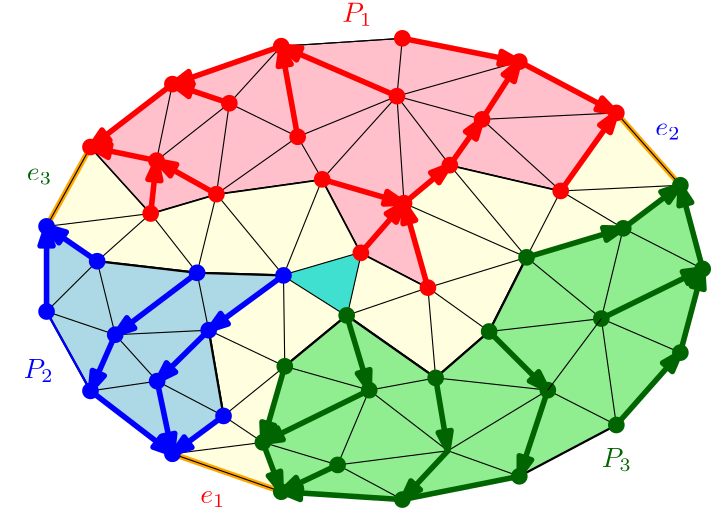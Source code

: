 <?xml version="1.0"?>
<!DOCTYPE ipe SYSTEM "ipe.dtd">
<ipe version="70212" creator="Ipe 7.2.13">
<info created="D:20200402142341" modified="D:20200404104718"/>
<ipestyle name="basic">
<symbol name="arrow/arc(spx)">
<path stroke="sym-stroke" fill="sym-stroke" pen="sym-pen">
0 0 m
-1 0.333 l
-1 -0.333 l
h
</path>
</symbol>
<symbol name="arrow/farc(spx)">
<path stroke="sym-stroke" fill="white" pen="sym-pen">
0 0 m
-1 0.333 l
-1 -0.333 l
h
</path>
</symbol>
<symbol name="arrow/ptarc(spx)">
<path stroke="sym-stroke" fill="sym-stroke" pen="sym-pen">
0 0 m
-1 0.333 l
-0.8 0 l
-1 -0.333 l
h
</path>
</symbol>
<symbol name="arrow/fptarc(spx)">
<path stroke="sym-stroke" fill="white" pen="sym-pen">
0 0 m
-1 0.333 l
-0.8 0 l
-1 -0.333 l
h
</path>
</symbol>
<symbol name="mark/circle(sx)" transformations="translations">
<path fill="sym-stroke">
0.6 0 0 0.6 0 0 e
0.4 0 0 0.4 0 0 e
</path>
</symbol>
<symbol name="mark/disk(sx)" transformations="translations">
<path fill="sym-stroke">
0.6 0 0 0.6 0 0 e
</path>
</symbol>
<symbol name="mark/fdisk(sfx)" transformations="translations">
<group>
<path fill="sym-fill">
0.5 0 0 0.5 0 0 e
</path>
<path fill="sym-stroke" fillrule="eofill">
0.6 0 0 0.6 0 0 e
0.4 0 0 0.4 0 0 e
</path>
</group>
</symbol>
<symbol name="mark/box(sx)" transformations="translations">
<path fill="sym-stroke" fillrule="eofill">
-0.6 -0.6 m
0.6 -0.6 l
0.6 0.6 l
-0.6 0.6 l
h
-0.4 -0.4 m
0.4 -0.4 l
0.4 0.4 l
-0.4 0.4 l
h
</path>
</symbol>
<symbol name="mark/square(sx)" transformations="translations">
<path fill="sym-stroke">
-0.6 -0.6 m
0.6 -0.6 l
0.6 0.6 l
-0.6 0.6 l
h
</path>
</symbol>
<symbol name="mark/fsquare(sfx)" transformations="translations">
<group>
<path fill="sym-fill">
-0.5 -0.5 m
0.5 -0.5 l
0.5 0.5 l
-0.5 0.5 l
h
</path>
<path fill="sym-stroke" fillrule="eofill">
-0.6 -0.6 m
0.6 -0.6 l
0.6 0.6 l
-0.6 0.6 l
h
-0.4 -0.4 m
0.4 -0.4 l
0.4 0.4 l
-0.4 0.4 l
h
</path>
</group>
</symbol>
<symbol name="mark/cross(sx)" transformations="translations">
<group>
<path fill="sym-stroke">
-0.43 -0.57 m
0.57 0.43 l
0.43 0.57 l
-0.57 -0.43 l
h
</path>
<path fill="sym-stroke">
-0.43 0.57 m
0.57 -0.43 l
0.43 -0.57 l
-0.57 0.43 l
h
</path>
</group>
</symbol>
<symbol name="arrow/fnormal(spx)">
<path stroke="sym-stroke" fill="white" pen="sym-pen">
0 0 m
-1 0.333 l
-1 -0.333 l
h
</path>
</symbol>
<symbol name="arrow/pointed(spx)">
<path stroke="sym-stroke" fill="sym-stroke" pen="sym-pen">
0 0 m
-1 0.333 l
-0.8 0 l
-1 -0.333 l
h
</path>
</symbol>
<symbol name="arrow/fpointed(spx)">
<path stroke="sym-stroke" fill="white" pen="sym-pen">
0 0 m
-1 0.333 l
-0.8 0 l
-1 -0.333 l
h
</path>
</symbol>
<symbol name="arrow/linear(spx)">
<path stroke="sym-stroke" pen="sym-pen">
-1 0.333 m
0 0 l
-1 -0.333 l
</path>
</symbol>
<symbol name="arrow/fdouble(spx)">
<path stroke="sym-stroke" fill="white" pen="sym-pen">
0 0 m
-1 0.333 l
-1 -0.333 l
h
-1 0 m
-2 0.333 l
-2 -0.333 l
h
</path>
</symbol>
<symbol name="arrow/double(spx)">
<path stroke="sym-stroke" fill="sym-stroke" pen="sym-pen">
0 0 m
-1 0.333 l
-1 -0.333 l
h
-1 0 m
-2 0.333 l
-2 -0.333 l
h
</path>
</symbol>
<pen name="heavier" value="0.8"/>
<pen name="fat" value="1.2"/>
<pen name="ultrafat" value="2"/>
<symbolsize name="large" value="5"/>
<symbolsize name="small" value="2"/>
<symbolsize name="tiny" value="1.1"/>
<arrowsize name="large" value="10"/>
<arrowsize name="small" value="5"/>
<arrowsize name="tiny" value="3"/>
<color name="red" value="1 0 0"/>
<color name="green" value="0 1 0"/>
<color name="blue" value="0 0 1"/>
<color name="yellow" value="1 1 0"/>
<color name="orange" value="1 0.647 0"/>
<color name="gold" value="1 0.843 0"/>
<color name="purple" value="0.627 0.125 0.941"/>
<color name="gray" value="0.745"/>
<color name="brown" value="0.647 0.165 0.165"/>
<color name="navy" value="0 0 0.502"/>
<color name="pink" value="1 0.753 0.796"/>
<color name="seagreen" value="0.18 0.545 0.341"/>
<color name="turquoise" value="0.251 0.878 0.816"/>
<color name="violet" value="0.933 0.51 0.933"/>
<color name="darkblue" value="0 0 0.545"/>
<color name="darkcyan" value="0 0.545 0.545"/>
<color name="darkgray" value="0.663"/>
<color name="darkgreen" value="0 0.392 0"/>
<color name="darkmagenta" value="0.545 0 0.545"/>
<color name="darkorange" value="1 0.549 0"/>
<color name="darkred" value="0.545 0 0"/>
<color name="lightblue" value="0.678 0.847 0.902"/>
<color name="lightcyan" value="0.878 1 1"/>
<color name="lightgray" value="0.827"/>
<color name="lightgreen" value="0.565 0.933 0.565"/>
<color name="lightyellow" value="1 1 0.878"/>
<dashstyle name="dashed" value="[4] 0"/>
<dashstyle name="dotted" value="[1 3] 0"/>
<dashstyle name="dash dotted" value="[4 2 1 2] 0"/>
<dashstyle name="dash dot dotted" value="[4 2 1 2 1 2] 0"/>
<textsize name="large" value="\large"/>
<textsize name="small" value="\small"/>
<textsize name="tiny" value="\tiny"/>
<textsize name="Large" value="\Large"/>
<textsize name="LARGE" value="\LARGE"/>
<textsize name="huge" value="\huge"/>
<textsize name="Huge" value="\Huge"/>
<textsize name="footnote" value="\footnotesize"/>
<textstyle name="center" begin="\begin{center}" end="\end{center}"/>
<textstyle name="itemize" begin="\begin{itemize}" end="\end{itemize}"/>
<textstyle name="item" begin="\begin{itemize}\item{}" end="\end{itemize}"/>
<gridsize name="4 pts" value="4"/>
<gridsize name="8 pts (~3 mm)" value="8"/>
<gridsize name="16 pts (~6 mm)" value="16"/>
<gridsize name="32 pts (~12 mm)" value="32"/>
<gridsize name="10 pts (~3.5 mm)" value="10"/>
<gridsize name="20 pts (~7 mm)" value="20"/>
<gridsize name="14 pts (~5 mm)" value="14"/>
<gridsize name="28 pts (~10 mm)" value="28"/>
<gridsize name="56 pts (~20 mm)" value="56"/>
<anglesize name="90 deg" value="90"/>
<anglesize name="60 deg" value="60"/>
<anglesize name="45 deg" value="45"/>
<anglesize name="30 deg" value="30"/>
<anglesize name="22.5 deg" value="22.5"/>
<opacity name="10%" value="0.1"/>
<opacity name="30%" value="0.3"/>
<opacity name="50%" value="0.5"/>
<opacity name="75%" value="0.75"/>
<tiling name="falling" angle="-60" step="4" width="1"/>
<tiling name="rising" angle="30" step="4" width="1"/>
</ipestyle>
<page>
<layer name="vertices"/>
<layer name="edges"/>
<layer name="outer-cycle"/>
<layer name="trees"/>
<layer name="monochrome"/>
<layer name="bichrome"/>
<layer name="portals"/>
<layer name="sperner"/>
<layer name="dual-paths"/>
<layer name="mercedes"/>
<layer name="mercedes-monochrome"/>
<layer name="mercedes-dead"/>
<layer name="mercedes-sperners"/>
<layer name="mercedes-bichrome"/>
<layer name="mercedes-portals"/>
<layer name="mercedes-skeleton"/>
<layer name="p-labels"/>
<layer name="dual-paths-faces"/>
<layer name="mercedes-skeleton-labels"/>
<view layers="edges outer-cycle trees monochrome bichrome portals sperner p-labels" active="portals"/>
<view layers="mercedes-skeleton p-labels mercedes-skeleton-labels" active="mercedes-skeleton"/>
<view layers="edges sperner mercedes mercedes-monochrome mercedes-dead mercedes-sperners mercedes-bichrome mercedes-portals" active="mercedes-bichrome"/>
<view layers="edges trees monochrome bichrome portals sperner dual-paths" active="dual-paths"/>
<view layers="portals dual-paths mercedes-skeleton dual-paths-faces" active="dual-paths-faces"/>
<path layer="dual-paths-faces" stroke="black" fill="gray">
164.655 524.92 m
203.842 511.261 l
197.218 529.03 l
205.109 556.417 l
227.39 574.752 l
204.645 589.142 l
177.722 569.414 l
183.06 538.546 l
h
</path>
<path stroke="black" fill="gray">
324.472 647.639 m
304.444 619.546 l
264.524 628.829 l
248.046 615.136 l
256.633 584.732 l
292.143 595.64 l
326.957 606.084 l
347.518 621.585 l
h
</path>
<path stroke="black" fill="gray">
135.163 635.359 m
119.349 606.785 l
137.57 594.248 l
173.545 590.07 l
204.645 589.142 l
218.57 623.723 l
180.507 618.385 l
156.834 611.423 l
h
</path>
<path layer="mercedes-bichrome" fill="lightyellow">
197.218 529.03 m
203.842 511.261 l
224.14 520.907 l
263.828 526.013 l
259.418 552.239 l
278.682 568.95 l
292.143 595.64 l
264.524 628.829 l
248.046 615.136 l
256.633 584.732 l
227.39 574.752 l
235.513 547.83 l
h
</path>
<path fill="lightyellow">
159.155 551.079 m
164.655 524.92 l
183.06 538.546 l
164.655 524.92 l
197.218 529.03 l
205.109 556.417 l
177.722 569.414 l
h
</path>
<path layer="mercedes-portals" stroke="orange" pen="ultrafat">
197.218 529.03 m
203.842 511.261 l
</path>
<path stroke="orange" pen="ultrafat">
164.655 524.921 m
197.218 529.03 l
</path>
<path layer="mercedes-bichrome" fill="lightyellow">
324.472 647.638 m
304.444 619.546 l
292.143 595.64 l
326.957 606.084 l
347.518 621.585 l
h
</path>
<path fill="lightyellow">
289.538 666.105 m
276.129 645.308 l
264.524 628.829 l
304.444 619.546 l
324.472 647.639 l
h
</path>
<path fill="lightyellow">
204.645 589.142 m
173.545 590.07 l
144.069 567.789 l
135.163 547.567 l
164.655 524.92 l
159.155 551.079 l
177.722 569.414 l
204.645 589.142 l
h
</path>
<path fill="lightyellow">
135.163 635.359 m
119.349 606.785 l
137.57 594.248 l
173.545 590.07 l
180.507 618.385 l
156.834 611.423 l
h
</path>
<path fill="lightyellow">
289.538 666.105 m
276.129 645.308 l
264.524 628.829 l
248.046 615.136 l
218.57 623.723 l
204.645 589.142 l
180.507 618.385 l
209.751 639.041 l
245.493 653.663 l
h
</path>
<path layer="mercedes-monochrome" fill="lightgray">
205.109 556.417 m
197.218 529.03 l
235.513 547.83 l
227.39 574.752 l
256.633 584.732 l
248.046 615.136 l
218.57 623.723 l
204.645 589.142 l
177.722 569.414 l
h
</path>
<path fill="lightgreen">
203.842 511.262 m
247.432 508.434 l
289.538 516.82 l
324.472 535.287 l
347.518 561.341 l
355.562 591.463 l
347.518 621.585 l
326.957 606.084 l
292.143 595.64 l
278.682 568.95 l
259.418 552.239 l
263.828 526.013 l
224.14 520.907 l
h
</path>
<path fill="lightblue">
119.349 606.785 m
119.349 576.141 l
135.163 547.567 l
144.069 567.789 l
173.545 590.07 l
137.57 594.248 l
h
</path>
<path fill="pink">
135.163 635.359 m
156.834 611.423 l
180.507 618.385 l
209.751 639.041 l
245.493 653.663 l
289.538 666.105 l
247.432 674.491 l
203.842 671.664 l
164.655 658.005 l
h
</path>
<path layer="mercedes-portals" stroke="orange" pen="ultrafat">
119.349 606.785 m
135.163 635.359 l
</path>
<path stroke="orange" pen="ultrafat">
324.472 647.638 m
347.518 621.585 l
</path>
<path stroke="orange" pen="ultrafat">
159.155 551.079 m
164.655 524.92 l
</path>
<path stroke="orange" pen="ultrafat">
276.129 645.308 m
289.538 666.105 l
</path>
<path layer="bichrome" stroke="black" fill="lightyellow" pen="heavier">
164.655 524.921 m
203.842 511.261 l
197.218 529.03 l
205.109 556.417 l
227.39 574.752 l
204.645 589.142 l
177.722 569.414 l
183.06 538.546 l
h
</path>
<path stroke="black" fill="lightyellow" pen="heavier">
232.496 597.265 m
227.39 574.752 l
259.418 552.239 l
278.682 568.95 l
292.143 595.64 l
326.957 606.084 l
347.518 621.585 l
324.472 647.638 l
304.444 619.546 l
264.524 628.829 l
248.046 615.136 l
256.633 584.732 l
232.496 597.265 l
h
</path>
<path stroke="black" fill="lightyellow" pen="heavier">
135.163 635.359 m
156.834 611.423 l
180.507 618.385 l
218.57 623.723 l
232.496 597.265 l
204.645 589.142 l
173.545 590.07 l
137.57 594.248 l
119.349 606.785 l
h
</path>
<path layer="portals" stroke="orange" pen="ultrafat">
324.472 647.638 m
347.518 621.585 l
</path>
<path stroke="orange" pen="ultrafat">
164.655 524.921 m
203.842 511.261 l
</path>
<path layer="edges" stroke="black">
156.834 611.423 m
135.163 635.359 l
</path>
<path layer="portals" stroke="orange" pen="ultrafat">
119.349 606.785 m
135.163 635.359 l
</path>
<path layer="mercedes-sperners" fill="turquoise">
164.655 524.92 m
197.218 529.03 l
203.842 511.261 l
</path>
<path fill="turquoise">
264.524 628.829 m
292.143 595.64 l
304.444 619.546 l
</path>
<path fill="turquoise">
180.507 618.385 m
173.545 590.07 l
204.645 589.142 l
</path>
<path layer="edges" stroke="black">
203.842 511.261 m
164.655 524.921 l
</path>
<path layer="monochrome" stroke="black" fill="lightgreen" pen="heavier">
203.842 511.261 m
197.218 529.03 l
205.109 556.417 l
227.39 574.752 l
259.418 552.239 l
278.682 568.95 l
292.143 595.64 l
326.957 606.084 l
347.518 621.585 l
355.562 591.463 l
347.518 561.341 l
324.472 535.287 l
289.538 516.82 l
247.432 508.434 l
h
</path>
<path stroke="black" fill="pink">
135.163 635.359 m
156.834 611.423 l
180.507 618.385 l
218.57 623.723 l
232.496 597.265 l
256.633 584.732 l
248.046 615.136 l
264.524 628.829 l
304.444 619.546 l
324.472 647.638 l
289.538 666.105 l
247.432 674.491 l
203.842 671.664 l
164.655 658.005 l
h
</path>
<path stroke="black" fill="lightblue" pen="heavier">
119.349 606.785 m
137.57 594.248 l
173.545 590.07 l
204.645 589.142 l
177.722 569.414 l
183.06 538.546 l
164.655 524.921 l
135.163 547.567 l
119.349 576.141 l
h
</path>
<path layer="edges" stroke="black">
135.163 635.359 m
158.923 630.454 l
</path>
<path stroke="black">
158.923 630.454 m
164.655 658.005 l
</path>
<path stroke="black">
164.655 658.005 m
185.149 651.11 l
</path>
<path stroke="black">
185.149 651.11 m
203.842 671.664 l
</path>
<path stroke="black">
119.349 606.785 m
137.57 594.248 l
</path>
<path stroke="black">
137.57 594.248 m
156.834 611.423 l
</path>
<path stroke="black">
156.834 611.423 m
158.923 630.454 l
</path>
<path stroke="black">
119.349 606.785 m
156.834 611.423 l
</path>
<path stroke="black">
137.57 594.248 m
119.349 576.141 l
</path>
<path stroke="black">
119.349 576.141 m
144.069 567.789 l
</path>
<path stroke="black">
144.069 567.789 m
135.163 547.567 l
</path>
<path stroke="black">
144.069 567.789 m
137.57 594.248 l
</path>
<path stroke="black">
137.57 594.248 m
173.545 590.07 l
</path>
<path stroke="black">
173.545 590.07 m
156.834 611.423 l
</path>
<path stroke="black">
173.545 590.07 m
144.069 567.789 l
</path>
<path stroke="black">
144.069 567.789 m
159.155 551.079 l
</path>
<path stroke="black">
159.155 551.079 m
177.722 569.414 l
</path>
<path stroke="black">
177.722 569.414 m
173.545 590.07 l
</path>
<path stroke="black">
144.069 567.789 m
177.722 569.414 l
</path>
<path stroke="black">
159.155 551.079 m
135.163 547.567 l
</path>
<path stroke="black">
159.155 551.079 m
164.655 524.921 l
</path>
<path stroke="black">
164.655 524.921 m
183.06 538.546 l
</path>
<path stroke="black">
183.06 538.546 m
159.155 551.079 l
</path>
<path stroke="black">
183.06 538.546 m
205.109 556.417 l
</path>
<path stroke="black">
205.109 556.417 m
177.722 569.414 l
177.722 569.414 l
</path>
<path stroke="black">
177.722 569.414 m
183.06 538.546 l
</path>
<path stroke="black">
183.06 538.546 m
197.218 529.03 l
</path>
<path stroke="black">
197.218 529.03 m
164.655 524.921 l
</path>
<path stroke="black">
197.218 529.03 m
203.842 511.261 l
</path>
<path stroke="black">
197.218 529.03 m
224.14 520.907 l
</path>
<path stroke="black">
224.14 520.907 m
235.513 547.83 l
</path>
<path stroke="black">
235.513 547.83 m
205.109 556.417 l
</path>
<path stroke="black">
205.109 556.417 m
197.218 529.03 l
</path>
<path stroke="black">
197.218 529.03 m
235.513 547.83 l
</path>
<path stroke="black">
224.14 520.907 m
203.842 511.261 l
</path>
<path stroke="black">
224.14 520.907 m
247.432 508.434 l
</path>
<path stroke="black">
235.513 547.83 m
259.418 552.239 l
</path>
<path stroke="black">
259.418 552.239 m
263.828 526.013 l
</path>
<path stroke="black">
263.828 526.013 m
247.432 508.434 l
</path>
<path stroke="black">
235.513 547.83 m
263.828 526.013 l
</path>
<path stroke="black">
263.828 526.013 m
224.14 520.907 l
</path>
<path stroke="black">
158.923 630.454 m
180.507 618.385 l
</path>
<path stroke="black">
180.507 618.385 m
185.149 651.11 l
</path>
<path stroke="black">
185.149 651.11 m
158.923 630.454 l
</path>
<path stroke="black">
156.834 611.423 m
180.507 618.385 l
</path>
<path stroke="black">
180.507 618.385 m
173.545 590.07 l
</path>
<path stroke="black">
180.507 618.385 m
218.57 623.723 l
</path>
<path stroke="black">
218.57 623.723 m
209.751 639.041 l
</path>
<path stroke="black">
209.751 639.041 m
180.507 618.385 l
</path>
<path stroke="black">
185.149 651.11 m
209.751 639.041 l
</path>
<path stroke="black">
209.751 639.041 m
203.842 671.664 l
</path>
<path stroke="black">
209.751 639.041 m
245.493 653.663 l
</path>
<path stroke="black">
245.493 653.663 m
247.432 674.491 l
</path>
<path stroke="black">
245.493 653.663 m
203.842 671.664 l
</path>
<path stroke="black">
218.57 623.723 m
204.645 589.142 l
</path>
<path stroke="black">
204.645 589.142 m
173.545 590.07 l
</path>
<path stroke="black">
180.507 618.385 m
204.645 589.142 l
</path>
<path stroke="black">
204.645 589.142 m
177.722 569.414 l
</path>
<path stroke="black">
204.645 589.142 m
205.109 556.417 l
</path>
<path stroke="black">
204.645 589.142 m
227.39 574.752 l
</path>
<path stroke="black">
227.39 574.752 m
205.109 556.417 l
</path>
<path stroke="black">
227.39 574.752 m
235.513 547.83 l
</path>
<path stroke="black">
227.39 574.752 m
232.496 597.265 l
</path>
<path stroke="black">
204.645 589.142 m
232.496 597.265 l
</path>
<path stroke="black">
218.57 623.723 m
232.496 597.265 l
</path>
<path stroke="black">
232.496 597.265 m
248.046 615.136 l
</path>
<path stroke="black">
248.046 615.136 m
218.57 623.723 l
</path>
<path stroke="black">
218.57 623.723 m
245.493 653.663 l
</path>
<path stroke="black">
245.493 653.663 m
248.046 615.136 l
</path>
<path stroke="black">
245.493 653.663 m
276.129 645.308 l
</path>
<path stroke="black">
245.493 653.663 m
264.524 628.829 l
</path>
<path stroke="black">
264.524 628.829 m
248.046 615.136 l
</path>
<path stroke="black">
264.524 628.829 m
276.129 645.308 l
</path>
<path stroke="black">
245.493 653.663 m
289.538 666.105 l
</path>
<path stroke="black">
289.538 666.105 m
276.129 645.308 l
</path>
<path stroke="black">
276.129 645.308 m
324.472 647.638 l
</path>
<path stroke="black">
324.472 647.638 m
304.444 619.546 l
</path>
<path stroke="black">
304.444 619.546 m
276.129 645.308 l
</path>
<path stroke="black">
264.524 628.829 m
292.143 595.64 l
</path>
<path stroke="black">
292.143 595.64 m
304.444 619.546 l
</path>
<path stroke="black">
304.444 619.546 m
264.524 628.829 l
</path>
<path stroke="black">
248.046 615.136 m
256.633 584.732 l
</path>
<path stroke="black">
256.633 584.732 m
232.496 597.265 l
</path>
<path stroke="black">
227.39 574.752 m
256.633 584.732 l
</path>
<path stroke="black">
256.633 584.732 m
259.418 552.239 l
</path>
<path stroke="black">
259.418 552.239 m
227.39 574.752 l
</path>
<path stroke="black">
256.633 584.732 m
292.143 595.64 l
</path>
<path stroke="black">
248.046 615.136 m
292.143 595.64 l
</path>
<path stroke="black">
292.143 595.64 m
326.957 606.084 l
</path>
<path stroke="black">
326.957 606.084 m
304.444 619.546 l
</path>
<path stroke="black">
304.444 619.546 m
347.518 621.585 l
</path>
<path stroke="black">
347.518 621.585 m
326.957 606.084 l
</path>
<path stroke="black">
326.957 606.084 m
319.066 573.592 l
</path>
<path stroke="black">
319.066 573.592 m
355.562 591.463 l
</path>
<path stroke="black">
355.562 591.463 m
326.957 606.084 l
</path>
<path stroke="black">
319.066 573.592 m
347.518 561.341 l
</path>
<path stroke="black">
319.066 573.592 m
324.472 535.287 l
</path>
<path stroke="black">
324.472 535.287 m
299.802 547.83 l
</path>
<path stroke="black">
299.802 547.83 m
278.682 568.95 l
</path>
<path stroke="black">
278.682 568.95 m
319.066 573.592 l
</path>
<path stroke="black">
319.066 573.592 m
292.143 595.64 l
</path>
<path stroke="black">
292.143 595.64 m
278.682 568.95 l
</path>
<path stroke="black">
278.682 568.95 m
256.633 584.732 l
</path>
<path stroke="black">
278.682 568.95 m
259.418 552.239 l
</path>
<path stroke="black">
259.418 552.239 m
299.802 547.83 l
</path>
<path stroke="black">
299.802 547.83 m
263.828 526.013 l
</path>
<path stroke="black">
289.538 516.82 m
263.828 526.013 l
</path>
<path stroke="black">
299.802 547.83 m
289.538 516.82 l
</path>
<path stroke="black">
119.349 606.785 m
135.163 635.359 l
</path>
<path stroke="black">
203.842 671.664 m
247.432 674.491 l
</path>
<path stroke="black">
324.472 647.639 m
347.518 621.585 l
</path>
<path stroke="black">
324.472 535.287 m
289.538 516.82 l
</path>
<path stroke="black">
135.163 547.567 m
119.349 576.141 l
</path>
<path stroke="black">
119.349 576.141 m
119.349 606.785 l
</path>
<path stroke="black">
135.163 635.359 m
164.655 658.005 l
</path>
<path stroke="black">
164.655 658.005 m
203.842 671.664 l
</path>
<path stroke="black">
247.432 674.491 m
289.538 666.105 l
</path>
<path stroke="black">
289.538 666.105 m
324.472 647.639 l
</path>
<path stroke="black">
347.518 621.585 m
355.562 591.463 l
</path>
<path stroke="black">
347.518 561.341 m
355.562 591.463 l
</path>
<path stroke="black">
324.472 535.287 m
347.518 561.341 l
</path>
<path stroke="black">
247.432 508.434 m
289.538 516.82 l
</path>
<path stroke="black">
203.842 511.261 m
247.432 508.434 l
</path>
<path stroke="black">
164.655 524.92 m
135.163 547.567 l
</path>
<path layer="sperner" fill="turquoise">
204.645 589.142 m
232.496 597.265 l
227.39 574.752 l
h
</path>
<use layer="vertices" name="mark/disk(sx)" pos="119.349 576.141" size="normal" stroke="black"/>
<use name="mark/disk(sx)" pos="119.349 606.785" size="normal" stroke="black"/>
<use name="mark/disk(sx)" pos="135.163 635.359" size="normal" stroke="black"/>
<use name="mark/disk(sx)" pos="164.655 658.005" size="normal" stroke="black"/>
<use name="mark/disk(sx)" pos="203.842 671.664" size="normal" stroke="black"/>
<use name="mark/disk(sx)" pos="247.432 674.491" size="normal" stroke="black"/>
<use name="mark/disk(sx)" pos="289.538 666.105" size="normal" stroke="black"/>
<use name="mark/disk(sx)" pos="324.472 647.638" size="normal" stroke="black"/>
<use name="mark/disk(sx)" pos="347.518 621.585" size="normal" stroke="black"/>
<use name="mark/disk(sx)" pos="355.562 591.463" size="normal" stroke="black"/>
<use name="mark/disk(sx)" pos="347.518 561.341" size="normal" stroke="black"/>
<use name="mark/disk(sx)" pos="324.472 535.287" size="normal" stroke="black"/>
<use name="mark/disk(sx)" pos="289.538 516.82" size="normal" stroke="black"/>
<use name="mark/disk(sx)" pos="247.432 508.434" size="normal" stroke="black"/>
<use name="mark/disk(sx)" pos="203.842 511.261" size="normal" stroke="black"/>
<use name="mark/disk(sx)" pos="164.655 524.921" size="normal" stroke="black"/>
<use name="mark/disk(sx)" pos="135.163 547.567" size="normal" stroke="black"/>
<use name="mark/disk(sx)" pos="180.507 618.385" size="normal" stroke="black"/>
<use name="mark/disk(sx)" pos="209.751 639.041" size="normal" stroke="black"/>
<use name="mark/disk(sx)" pos="218.57 623.723" size="normal" stroke="black"/>
<use name="mark/disk(sx)" pos="204.645 589.142" size="normal" stroke="black"/>
<use name="mark/disk(sx)" pos="137.57 594.248" size="normal" stroke="black"/>
<use name="mark/disk(sx)" pos="158.923 630.454" size="normal" stroke="black"/>
<use name="mark/disk(sx)" pos="245.493 653.663" size="normal" stroke="black"/>
<use name="mark/disk(sx)" pos="276.129 645.308" size="normal" stroke="black"/>
<use name="mark/disk(sx)" pos="264.524 628.829" size="normal" stroke="black"/>
<use name="mark/disk(sx)" pos="292.143 595.64" size="normal" stroke="black"/>
<use name="mark/disk(sx)" pos="304.444 619.546" size="normal" stroke="black"/>
<use name="mark/disk(sx)" pos="326.957 606.084" size="normal" stroke="black"/>
<use name="mark/disk(sx)" pos="319.066 573.592" size="normal" stroke="black"/>
<use name="mark/disk(sx)" pos="299.802 547.83" size="normal" stroke="black"/>
<use name="mark/disk(sx)" pos="278.682 568.95" size="normal" stroke="black"/>
<use name="mark/disk(sx)" pos="256.633 584.732" size="normal" stroke="black"/>
<use name="mark/disk(sx)" pos="248.046 615.136" size="normal" stroke="black"/>
<use name="mark/disk(sx)" pos="232.496 597.265" size="normal" stroke="black"/>
<use name="mark/disk(sx)" pos="235.513 547.83" size="normal" stroke="black"/>
<use name="mark/disk(sx)" pos="259.418 552.239" size="normal" stroke="black"/>
<use name="mark/disk(sx)" pos="263.828 526.013" size="normal" stroke="black"/>
<use name="mark/disk(sx)" pos="224.14 520.907" size="normal" stroke="black"/>
<use name="mark/disk(sx)" pos="205.109 556.417" size="normal" stroke="black"/>
<use name="mark/disk(sx)" pos="227.39 574.752" size="normal" stroke="black"/>
<use name="mark/disk(sx)" pos="177.722 569.414" size="normal" stroke="black"/>
<use name="mark/disk(sx)" pos="183.06 538.546" size="normal" stroke="black"/>
<use name="mark/disk(sx)" pos="197.218 529.03" size="normal" stroke="black"/>
<use name="mark/disk(sx)" pos="159.155 551.079" size="normal" stroke="black"/>
<use name="mark/disk(sx)" pos="144.069 567.789" size="normal" stroke="black"/>
<use name="mark/disk(sx)" pos="173.545 590.07" size="normal" stroke="black"/>
<use name="mark/disk(sx)" pos="156.834 611.423" size="normal" stroke="black"/>
<use name="mark/disk(sx)" pos="185.149 651.11" size="normal" stroke="black"/>
<use layer="trees" name="mark/disk(sx)" pos="135.163 635.359" size="large" stroke="red"/>
<use name="mark/disk(sx)" pos="164.655 658.005" size="large" stroke="red"/>
<use name="mark/disk(sx)" pos="203.842 671.664" size="large" stroke="red"/>
<use name="mark/disk(sx)" pos="247.432 674.491" size="large" stroke="red"/>
<use name="mark/disk(sx)" pos="289.538 666.105" size="large" stroke="red"/>
<use name="mark/disk(sx)" pos="324.472 647.638" size="large" stroke="red"/>
<use name="mark/disk(sx)" pos="347.518 621.585" size="large" stroke="darkgreen"/>
<use name="mark/disk(sx)" pos="355.562 591.463" size="large" stroke="darkgreen"/>
<use name="mark/disk(sx)" pos="347.518 561.341" size="large" stroke="darkgreen"/>
<use name="mark/disk(sx)" pos="324.472 535.287" size="large" stroke="darkgreen"/>
<use name="mark/disk(sx)" pos="289.538 516.82" size="large" stroke="darkgreen"/>
<use name="mark/disk(sx)" pos="247.432 508.434" size="large" stroke="darkgreen"/>
<use name="mark/disk(sx)" pos="203.842 511.261" size="large" stroke="darkgreen"/>
<use name="mark/disk(sx)" pos="164.655 524.921" size="large" stroke="blue"/>
<use name="mark/disk(sx)" pos="135.163 547.567" size="large" stroke="blue"/>
<use name="mark/disk(sx)" pos="119.349 576.141" size="large" stroke="blue"/>
<use name="mark/disk(sx)" pos="119.349 606.785" size="large" stroke="blue"/>
<path stroke="darkgreen" pen="ultrafat" rarrow="normal/normal">
203.842 511.261 m
197.218 529.03 l
</path>
<path stroke="darkgreen" pen="ultrafat" rarrow="normal/normal">
197.218 529.03 m
205.109 556.417 l
</path>
<path stroke="darkgreen" pen="ultrafat" arrow="normal/normal">
224.14 520.907 m
203.842 511.261 l
</path>
<path stroke="darkgreen" pen="ultrafat" arrow="normal/normal">
235.513 547.83 m
197.218 529.03 l
</path>
<path stroke="darkgreen" pen="ultrafat" arrow="normal/normal">
263.828 526.013 m
247.432 508.434 l
</path>
<path stroke="darkgreen" pen="ultrafat" arrow="normal/normal">
259.418 552.239 m
263.828 526.013 l
</path>
<path stroke="darkgreen" pen="ultrafat" arrow="normal/normal">
319.066 573.592 m
355.562 591.463 l
</path>
<path stroke="darkgreen" pen="ultrafat" arrow="normal/normal">
326.957 606.084 m
347.518 621.585 l
</path>
<path stroke="darkgreen" pen="ultrafat" rarrow="normal/normal">
326.957 606.084 m
292.143 595.64 l
</path>
<path stroke="red" pen="ultrafat" arrow="normal/normal">
304.444 619.546 m
324.472 647.638 l
</path>
<path stroke="red" pen="ultrafat" arrow="normal/normal">
264.524 628.829 m
276.129 645.308 l
</path>
<path stroke="red" pen="ultrafat" arrow="normal/normal">
276.129 645.308 m
289.538 666.105 l
</path>
<path stroke="red" pen="ultrafat" rarrow="normal/normal">
264.524 628.829 m
248.046 615.136 l
</path>
<path stroke="red" pen="ultrafat" rarrow="normal/normal">
248.046 615.136 m
256.633 584.732 l
</path>
<path stroke="red" pen="ultrafat" rarrow="normal/normal">
248.046 615.136 m
232.496 597.265 l
</path>
<path stroke="red" pen="ultrafat" rarrow="normal/normal">
248.046 615.136 m
218.57 623.723 l
</path>
<path stroke="red" pen="ultrafat" rarrow="normal/normal">
203.842 671.664 m
245.493 653.663 l
</path>
<path stroke="red" pen="ultrafat" rarrow="normal/normal">
164.655 658.005 m
185.149 651.11 l
</path>
<path stroke="red" pen="ultrafat" rarrow="normal/normal">
135.163 635.359 m
158.923 630.454 l
</path>
<path stroke="red" pen="ultrafat" rarrow="normal/normal">
158.923 630.454 m
156.834 611.423 l
</path>
<path stroke="red" pen="ultrafat" rarrow="normal/normal">
158.923 630.454 m
180.507 618.385 l
</path>
<path stroke="blue" pen="ultrafat" arrow="normal/normal">
173.545 590.07 m
144.069 567.789 l
</path>
<path stroke="blue" pen="ultrafat" arrow="normal/normal">
144.069 567.789 m
135.163 547.567 l
</path>
<path stroke="blue" pen="ultrafat" arrow="normal/normal">
159.155 551.079 m
164.655 524.921 l
</path>
<path stroke="blue" pen="ultrafat" arrow="normal/normal">
177.722 569.414 m
159.155 551.079 l
</path>
<path stroke="blue" pen="ultrafat" arrow="normal/normal">
183.06 538.546 m
164.655 524.921 l
</path>
<path stroke="blue" pen="ultrafat" arrow="normal/normal">
204.645 589.142 m
177.722 569.414 l
</path>
<path stroke="darkgreen" pen="ultrafat" arrow="normal/normal">
227.39 574.752 m
235.513 547.83 l
</path>
<use name="mark/disk(sx)" pos="197.218 529.03" size="large" stroke="darkgreen"/>
<use name="mark/disk(sx)" pos="205.109 556.417" size="large" stroke="darkgreen"/>
<use name="mark/disk(sx)" pos="235.513 547.83" size="large" stroke="darkgreen"/>
<use name="mark/disk(sx)" pos="227.39 574.752" size="large" stroke="darkgreen"/>
<use name="mark/disk(sx)" pos="259.418 552.239" size="large" stroke="darkgreen"/>
<use name="mark/disk(sx)" pos="278.682 568.95" size="large" stroke="darkgreen"/>
<use name="mark/disk(sx)" pos="299.802 547.83" size="large" stroke="darkgreen"/>
<use name="mark/disk(sx)" pos="319.066 573.592" size="large" stroke="darkgreen"/>
<use name="mark/disk(sx)" pos="292.143 595.64" size="large" stroke="darkgreen"/>
<use name="mark/disk(sx)" pos="326.957 606.084" size="large" stroke="darkgreen"/>
<use name="mark/disk(sx)" pos="158.923 630.454" size="large" stroke="red"/>
<use name="mark/disk(sx)" pos="180.507 618.385" size="large" stroke="red"/>
<use name="mark/disk(sx)" pos="156.834 611.423" size="large" stroke="red"/>
<use name="mark/disk(sx)" pos="218.57 623.723" size="large" stroke="red"/>
<use name="mark/disk(sx)" pos="232.496 597.265" size="large" stroke="red"/>
<use name="mark/disk(sx)" pos="256.633 584.732" size="large" stroke="red"/>
<use name="mark/disk(sx)" pos="264.524 628.829" size="large" stroke="red"/>
<use name="mark/disk(sx)" pos="304.444 619.546" size="large" stroke="red"/>
<use name="mark/disk(sx)" pos="276.129 645.308" size="large" stroke="red"/>
<use name="mark/disk(sx)" pos="245.493 653.663" size="large" stroke="red"/>
<use name="mark/disk(sx)" pos="248.046 615.136" size="large" stroke="red"/>
<use name="mark/disk(sx)" pos="204.645 589.142" size="large" stroke="blue"/>
<use name="mark/disk(sx)" pos="173.545 590.07" size="large" stroke="blue"/>
<use name="mark/disk(sx)" pos="144.069 567.789" size="large" stroke="blue"/>
<use name="mark/disk(sx)" pos="137.57 594.248" size="large" stroke="blue"/>
<use name="mark/disk(sx)" pos="159.155 551.079" size="large" stroke="blue"/>
<use name="mark/disk(sx)" pos="177.722 569.414" size="large" stroke="blue"/>
<use name="mark/disk(sx)" pos="183.06 538.546" size="large" stroke="blue"/>
<path stroke="blue" pen="ultrafat" arrow="normal/normal">
119.349 576.141 m
119.349 606.785 l
</path>
<path stroke="blue" pen="ultrafat" arrow="normal/normal">
137.57 594.248 m
119.349 606.785 l
</path>
<path stroke="blue" pen="ultrafat" arrow="normal/normal">
135.163 547.567 m
164.655 524.921 l
</path>
<path stroke="darkgreen" pen="ultrafat" arrow="normal/normal">
289.538 516.82 m
247.432 508.434 l
203.842 511.261 l
</path>
<path stroke="blue" pen="heavier">
135.163 547.567 m
119.349 576.141 l
</path>
<path stroke="red" pen="ultrafat" arrow="normal/normal">
247.432 674.491 m
289.538 666.105 l
</path>
<path stroke="red" pen="ultrafat" arrow="normal/normal">
289.538 666.105 m
324.472 647.638 l
</path>
<path stroke="darkgreen" pen="ultrafat" arrow="normal/normal">
347.518 561.341 m
355.562 591.463 l
</path>
<path stroke="darkgreen" pen="ultrafat" arrow="normal/normal">
324.472 535.287 m
347.518 561.341 l
</path>
<path stroke="darkgreen" pen="ultrafat" arrow="normal/normal">
278.682 568.95 m
299.802 547.83 l
</path>
<path stroke="darkgreen" pen="ultrafat" arrow="normal/normal">
299.802 547.83 m
289.538 516.82 l
</path>
<path stroke="red" pen="ultrafat" arrow="normal/normal">
203.842 671.664 m
164.655 658.005 l
</path>
<path stroke="red" pen="ultrafat" arrow="normal/normal">
164.655 658.005 m
135.163 635.359 l
</path>
<use name="mark/disk(sx)" pos="224.14 520.907" size="large" stroke="darkgreen"/>
<path stroke="darkgreen" pen="ultrafat" arrow="normal/normal">
355.562 591.463 m
347.518 621.585 l
</path>
<path stroke="red" pen="ultrafat" arrow="normal/normal">
209.751 639.041 m
203.842 671.664 l
</path>
<use name="mark/disk(sx)" pos="185.149 651.11" size="large" stroke="red"/>
<use name="mark/disk(sx)" pos="209.751 639.041" size="large" stroke="red"/>
<use layer="dual-paths" name="mark/square(sx)" pos="189.96 522.201" size="normal" stroke="black"/>
<use name="mark/square(sx)" pos="184.602 530.868" size="normal" stroke="black"/>
<use name="mark/square(sx)" pos="193.375 541.037" size="normal" stroke="black"/>
<use name="mark/square(sx)" pos="188.776 555.728" size="normal" stroke="black"/>
<use name="mark/square(sx)" pos="195.717 571.654" size="normal" stroke="black"/>
<use name="mark/square(sx)" pos="211.898 573.655" size="normal" stroke="black"/>
<use name="mark/square(sx)" pos="326.102 630.453" size="normal" stroke="black"/>
<use name="mark/square(sx)" pos="324.702 614.581" size="normal" stroke="black"/>
<use name="mark/square(sx)" pos="306.775 607.952" size="normal" stroke="black"/>
<use matrix="1 0 0 1 -4.94849 4.29491" name="mark/square(sx)" pos="286.981 613.834" size="normal" stroke="black"/>
<use name="mark/square(sx)" pos="265.32 614.768" size="normal" stroke="black"/>
<use name="mark/square(sx)" pos="136.473 617.755" size="normal" stroke="black"/>
<use name="mark/square(sx)" pos="140.114 603.47" size="normal" stroke="black"/>
<use name="mark/square(sx)" pos="157.2 599.549" size="normal" stroke="black"/>
<use name="mark/square(sx)" pos="170.365 607.111" size="normal" stroke="black"/>
<use name="mark/square(sx)" pos="186.144 598.895" size="normal" stroke="black"/>
<use name="mark/square(sx)" pos="199.963 610.473" size="normal" stroke="black"/>
<use name="mark/square(sx)" pos="264.293 597.401" size="normal" stroke="black"/>
<use name="mark/square(sx)" pos="220.503 587.037" size="normal" stroke="black"/>
<path stroke="black">
128.067 622.538 m
136.473 617.755 l
140.114 603.47 l
157.2 599.549 l
170.365 607.111 l
186.144 598.895 l
199.963 610.473 l
219.288 603.371 l
</path>
<path stroke="black">
187.552 516.939 m
189.96 522.201 l
184.602 530.868 l
193.375 541.037 l
188.776 555.728 l
195.717 571.654 l
211.898 573.655 l
220.503 587.037 l
</path>
<path stroke="black">
333.602 637.317 m
326.102 630.453 l
324.702 614.581 l
306.775 607.952 l
282.033 618.129 l
265.32 614.768 l
264.293 597.401 l
275.766 581.868 l
</path>
<path layer="mercedes" stroke="black" pen="ultrafat" arrow="normal/normal">
204.645 589.142 m
177.722 569.414 l
</path>
<path stroke="black" pen="ultrafat" arrow="normal/normal">
177.722 569.414 m
159.155 551.079 l
</path>
<path stroke="black" pen="ultrafat" arrow="normal/normal">
227.39 574.752 m
235.513 547.83 l
</path>
<path stroke="black" pen="ultrafat" arrow="normal/normal">
235.513 547.83 m
197.218 529.03 l
</path>
<path stroke="black" pen="ultrafat" arrow="normal/normal">
232.496 597.265 m
248.046 615.136 l
</path>
<path stroke="black" pen="ultrafat" arrow="normal/normal">
248.046 615.136 m
264.524 628.829 l
</path>
<path stroke="black" pen="ultrafat" arrow="normal/normal">
264.524 628.829 m
276.129 645.308 l
</path>
<path stroke="red" pen="ultrafat" arrow="normal/normal">
203.842 671.664 m
164.655 658.005 l
</path>
<path stroke="red" pen="ultrafat" arrow="normal/normal">
164.655 658.005 m
135.163 635.359 l
</path>
<path stroke="red" pen="ultrafat" arrow="normal/normal">
247.432 674.491 m
289.538 666.105 l
</path>
<path stroke="red" pen="ultrafat" arrow="normal/normal">
289.538 666.105 m
324.472 647.639 l
</path>
<path stroke="darkgreen" pen="ultrafat" arrow="normal/normal">
289.538 516.82 m
247.432 508.434 l
</path>
<path stroke="darkgreen" pen="ultrafat" arrow="normal/normal">
247.432 508.434 m
203.842 511.262 l
</path>
<path stroke="darkgreen" pen="ultrafat" arrow="normal/normal">
324.472 535.287 m
347.518 561.341 l
</path>
<path stroke="darkgreen" pen="ultrafat" arrow="normal/normal">
347.518 561.341 m
355.562 591.463 l
</path>
<path stroke="darkgreen" pen="ultrafat" arrow="normal/normal">
355.562 591.463 m
347.518 621.585 l
</path>
<path stroke="blue" pen="ultrafat" arrow="normal/normal">
119.349 576.141 m
119.349 606.785 l
</path>
<path stroke="blue" pen="ultrafat" arrow="normal/normal">
135.163 547.567 m
164.655 524.92 l
</path>
<use name="mark/disk(sx)" pos="119.349 576.141" size="large" stroke="blue"/>
<use name="mark/disk(sx)" pos="119.349 606.785" size="large" stroke="blue"/>
<use name="mark/disk(sx)" pos="135.163 547.567" size="large" stroke="blue"/>
<use name="mark/disk(sx)" pos="164.655 524.92" size="large" stroke="blue"/>
<use name="mark/disk(sx)" pos="135.163 635.359" size="large" stroke="red"/>
<use name="mark/disk(sx)" pos="164.655 658.005" size="large" stroke="red"/>
<use name="mark/disk(sx)" pos="203.842 671.664" size="large" stroke="red"/>
<use name="mark/disk(sx)" pos="247.432 674.491" size="large" stroke="red"/>
<use name="mark/disk(sx)" pos="289.538 666.105" size="large" stroke="red"/>
<use name="mark/disk(sx)" pos="324.472 647.639" size="large" stroke="red"/>
<use name="mark/disk(sx)" pos="347.518 621.585" size="large" stroke="darkgreen"/>
<use name="mark/disk(sx)" pos="355.562 591.463" size="large" stroke="darkgreen"/>
<use name="mark/disk(sx)" pos="347.518 561.341" size="large" stroke="darkgreen"/>
<use name="mark/disk(sx)" pos="324.472 535.287" size="large" stroke="darkgreen"/>
<use name="mark/disk(sx)" pos="289.538 516.82" size="large" stroke="darkgreen"/>
<use name="mark/disk(sx)" pos="247.432 508.434" size="large" stroke="darkgreen"/>
<use name="mark/disk(sx)" pos="203.842 511.262" size="large" stroke="darkgreen"/>
<use name="mark/disk(sx)" pos="204.645 589.142" size="large" stroke="black"/>
<use name="mark/disk(sx)" pos="177.722 569.414" size="large" stroke="black"/>
<use name="mark/disk(sx)" pos="159.155 551.079" size="large" stroke="black"/>
<use name="mark/disk(sx)" pos="197.218 529.03" size="large" stroke="black"/>
<use name="mark/disk(sx)" pos="235.513 547.83" size="large" stroke="black"/>
<use name="mark/disk(sx)" pos="227.39 574.752" size="large" stroke="black"/>
<use name="mark/disk(sx)" pos="232.496 597.265" size="large" stroke="black"/>
<use name="mark/disk(sx)" pos="248.046 615.136" size="large" stroke="black"/>
<use name="mark/disk(sx)" pos="264.524 628.829" size="large" stroke="black"/>
<use name="mark/disk(sx)" pos="276.129 645.308" size="large" stroke="black"/>
<use name="mark/disk(sx)" pos="256.633 584.732" size="large" stroke="black"/>
<path stroke="black" pen="ultrafat" arrow="normal/normal">
256.633 584.732 m
248.046 615.136 l
</path>
<path stroke="black" pen="ultrafat" arrow="normal/normal">
205.109 556.417 m
197.218 529.03 l
</path>
<use name="mark/disk(sx)" pos="205.109 556.417" size="large" stroke="black"/>
<path stroke="red" pen="ultrafat" arrow="normal/normal">
156.834 611.423 m
158.923 630.454 l
</path>
<path stroke="red" pen="ultrafat" arrow="normal/normal">
180.507 618.385 m
158.923 630.454 l
</path>
<path stroke="red" pen="ultrafat" arrow="normal/normal">
158.923 630.454 m
135.163 635.359 l
</path>
<path layer="edges" stroke="black">
299.802 547.83 m
319.066 573.592 l
</path>
<path layer="mercedes" stroke="darkgreen" pen="ultrafat" arrow="normal/normal">
224.14 520.907 m
203.842 511.262 l
</path>
<path stroke="darkgreen" pen="ultrafat" arrow="normal/normal">
259.418 552.239 m
263.828 526.013 l
</path>
<path stroke="darkgreen" pen="ultrafat" arrow="normal/normal">
263.828 526.013 m
247.432 508.434 l
</path>
<path stroke="darkgreen" pen="ultrafat" arrow="normal/normal">
278.682 568.95 m
299.802 547.83 l
</path>
<path stroke="darkgreen" pen="ultrafat" arrow="normal/normal">
299.802 547.83 m
289.538 516.82 l
</path>
<path stroke="darkgreen" pen="ultrafat" arrow="normal/normal">
319.066 573.592 m
355.562 591.463 l
</path>
<path stroke="darkgreen" pen="ultrafat" arrow="normal/normal">
292.143 595.64 m
326.957 606.084 l
</path>
<path stroke="darkgreen" pen="ultrafat" arrow="normal/normal">
326.957 606.084 m
347.518 621.585 l
</path>
<path stroke="red" pen="ultrafat" arrow="normal/normal">
245.493 653.663 m
203.842 671.664 l
</path>
<path stroke="red" pen="ultrafat" arrow="normal/normal">
209.751 639.041 m
203.842 671.664 l
</path>
<path stroke="red" pen="ultrafat" arrow="normal/normal">
185.149 651.11 m
164.655 658.005 l
</path>
<path stroke="black" pen="ultrafat" arrow="normal/normal">
218.57 623.723 m
248.046 615.136 l
</path>
<path stroke="blue" pen="ultrafat" arrow="normal/normal">
137.57 594.248 m
119.349 606.785 l
</path>
<path stroke="blue" pen="ultrafat" arrow="normal/normal">
173.545 590.07 m
144.069 567.789 l
</path>
<path stroke="blue" pen="ultrafat" arrow="normal/normal">
144.069 567.789 m
135.163 547.567 l
</path>
<path stroke="blue" pen="ultrafat" arrow="normal/normal">
183.06 538.546 m
164.655 524.921 l
</path>
<path stroke="red" pen="ultrafat" arrow="normal/normal">
304.444 619.546 m
324.472 647.639 l
</path>
<use name="mark/disk(sx)" pos="156.834 611.423" size="large" stroke="red"/>
<use name="mark/disk(sx)" pos="180.507 618.385" size="large" stroke="red"/>
<use name="mark/disk(sx)" pos="185.149 651.11" size="large" stroke="red"/>
<use name="mark/disk(sx)" pos="209.751 639.041" size="large" stroke="red"/>
<use name="mark/disk(sx)" pos="245.493 653.663" size="large" stroke="red"/>
<use name="mark/disk(sx)" pos="304.444 619.546" size="large" stroke="red"/>
<use name="mark/disk(sx)" pos="292.143 595.64" size="large" stroke="darkgreen"/>
<use name="mark/disk(sx)" pos="326.957 606.084" size="large" stroke="darkgreen"/>
<use name="mark/disk(sx)" pos="319.066 573.592" size="large" stroke="darkgreen"/>
<use name="mark/disk(sx)" pos="299.802 547.83" size="large" stroke="darkgreen"/>
<use name="mark/disk(sx)" pos="278.682 568.95" size="large" stroke="darkgreen"/>
<use name="mark/disk(sx)" pos="259.418 552.239" size="large" stroke="darkgreen"/>
<use name="mark/disk(sx)" pos="224.14 520.907" size="large" stroke="darkgreen"/>
<use name="mark/disk(sx)" pos="173.545 590.07" size="large" stroke="blue"/>
<use name="mark/disk(sx)" pos="183.06 538.546" size="large" stroke="blue"/>
<use name="mark/disk(sx)" pos="218.57 623.723" size="large" stroke="black"/>
<path layer="mercedes-dead" fill="black">
204.645 589.142 m
227.39 574.752 l
232.496 597.265 l
h
</path>
<use layer="mercedes" name="mark/disk(sx)" pos="137.57 594.248" size="large" stroke="blue"/>
<text layer="p-labels" matrix="1 0 0 1 7.2499 -7.52629" transformations="translations" pos="224 688" stroke="red" type="label" width="10.866" height="6.812" depth="1.49" halign="center" valign="baseline" style="math">P_1</text>
<text matrix="1 0 0 1 11.638 3.43416" transformations="translations" pos="110.295 555.595" stroke="blue" type="label" width="10.866" height="6.812" depth="1.49" halign="right" valign="top" style="math">P_2</text>
<text matrix="1 0 0 1 -6.67754 8.58541" transformations="translations" pos="325.885 518.392" stroke="darkgreen" type="label" width="10.866" height="6.812" depth="1.49" valign="top" style="math">P_3</text>
<text layer="portals" transformations="translations" pos="121.361 623.324" stroke="darkgreen" type="label" width="9.108" height="4.294" depth="1.49" halign="right" valign="baseline" style="math">e_3</text>
<text matrix="1 0 0 1 5.34203 2.48023" transformations="translations" pos="178.406 509.043" stroke="red" type="label" width="9.108" height="4.294" depth="1.49" halign="right" valign="top" style="math">e_1</text>
<text matrix="1 0 0 1 -5.53282 -0.190787" transformations="translations" pos="344.009 639.732" stroke="blue" type="label" width="9.108" height="4.294" depth="1.49" valign="baseline" style="math">e_2</text>
<path layer="mercedes-skeleton" stroke="black">
204.645 589.142 m
227.39 574.752 l
</path>
<path stroke="black">
227.39 574.752 m
232.496 597.265 l
</path>
<path stroke="black">
232.496 597.265 m
204.645 589.142 l
</path>
<path stroke="black" pen="ultrafat">
232.496 597.265 m
248.046 615.136 l
</path>
<path stroke="black" pen="ultrafat">
248.046 615.136 m
264.524 628.829 l
</path>
<path stroke="black" pen="ultrafat">
264.524 628.829 m
276.129 645.308 l
</path>
<path stroke="black">
276.129 645.308 m
289.538 666.105 l
</path>
<path stroke="red" pen="ultrafat">
289.538 666.105 m
247.432 674.491 l
</path>
<path stroke="red" pen="ultrafat">
247.432 674.491 m
203.842 671.664 l
</path>
<path stroke="red" pen="ultrafat">
203.842 671.664 m
164.655 658.005 l
</path>
<path stroke="red" pen="ultrafat">
164.655 658.005 m
135.163 635.359 l
</path>
<path stroke="black">
135.163 635.359 m
119.349 606.785 l
</path>
<path stroke="blue" pen="ultrafat">
119.349 606.785 m
119.349 576.141 l
</path>
<path stroke="blue" pen="ultrafat">
119.349 576.141 m
135.163 547.567 l
</path>
<path stroke="blue" pen="ultrafat">
135.163 547.567 m
164.655 524.92 l
</path>
<path stroke="black">
164.655 524.921 m
203.842 511.261 l
</path>
<path stroke="darkgreen" pen="ultrafat">
203.842 511.261 m
247.432 508.434 l
</path>
<path stroke="darkgreen" pen="ultrafat">
247.432 508.434 m
289.538 516.82 l
</path>
<path stroke="darkgreen" pen="ultrafat">
289.538 516.82 m
324.472 535.287 l
</path>
<path stroke="darkgreen" pen="ultrafat">
324.472 535.287 m
347.518 561.341 l
</path>
<path stroke="darkgreen" pen="ultrafat">
347.518 561.341 m
355.562 591.463 l
</path>
<path stroke="darkgreen" pen="ultrafat">
355.562 591.463 m
347.518 621.585 l
</path>
<path stroke="black">
347.518 621.585 m
324.472 647.639 l
</path>
<path stroke="red" pen="ultrafat">
324.472 647.639 m
289.538 666.105 l
</path>
<path stroke="black" pen="ultrafat">
227.39 574.752 m
235.513 547.83 l
</path>
<path stroke="black" pen="ultrafat">
235.513 547.83 m
197.218 529.03 l
</path>
<path stroke="black">
197.218 529.03 m
203.842 511.261 l
</path>
<path stroke="black" pen="ultrafat">
204.645 589.142 m
173.545 590.07 l
</path>
<path stroke="black" pen="ultrafat">
173.545 590.07 m
137.57 594.248 l
</path>
<path stroke="black">
137.57 594.248 m
119.349 606.785 l
</path>
<use name="mark/disk(sx)" pos="119.349 606.785" size="large" stroke="blue"/>
<use name="mark/disk(sx)" pos="135.163 635.359" size="large" stroke="red"/>
<use name="mark/disk(sx)" pos="164.655 658.005" size="large" stroke="red"/>
<use name="mark/disk(sx)" pos="203.842 671.664" size="large" stroke="red"/>
<use name="mark/disk(sx)" pos="247.432 674.491" size="large" stroke="red"/>
<use name="mark/disk(sx)" pos="289.538 666.105" size="large" stroke="red"/>
<use name="mark/disk(sx)" pos="324.472 647.639" size="large" stroke="red"/>
<use name="mark/disk(sx)" pos="347.518 621.585" size="large" stroke="darkgreen"/>
<use name="mark/disk(sx)" pos="355.562 591.463" size="large" stroke="darkgreen"/>
<use name="mark/disk(sx)" pos="347.518 561.341" size="large" stroke="darkgreen"/>
<use name="mark/disk(sx)" pos="324.472 535.287" size="large" stroke="darkgreen"/>
<use name="mark/disk(sx)" pos="289.538 516.82" size="large" stroke="darkgreen"/>
<use name="mark/disk(sx)" pos="247.432 508.434" size="large" stroke="darkgreen"/>
<use name="mark/disk(sx)" pos="203.842 511.261" size="large" stroke="darkgreen"/>
<use name="mark/disk(sx)" pos="164.655 524.92" size="large" stroke="blue"/>
<use name="mark/disk(sx)" pos="135.163 547.567" size="large" stroke="blue"/>
<use name="mark/disk(sx)" pos="119.349 576.141" size="large" stroke="blue"/>
<use name="mark/disk(sx)" pos="137.57 594.248" size="large" stroke="black"/>
<use name="mark/disk(sx)" pos="173.545 590.07" size="large" stroke="black"/>
<use name="mark/disk(sx)" pos="204.645 589.142" size="large" stroke="black"/>
<use name="mark/disk(sx)" pos="232.496 597.265" size="large" stroke="black"/>
<use name="mark/disk(sx)" pos="248.046 615.136" size="large" stroke="black"/>
<use name="mark/disk(sx)" pos="264.524 628.829" size="large" stroke="black"/>
<use name="mark/disk(sx)" pos="276.129 645.308" size="large" stroke="black"/>
<use name="mark/disk(sx)" pos="227.39 574.752" size="large" stroke="black"/>
<use name="mark/disk(sx)" pos="235.513 547.83" size="large" stroke="black"/>
<use name="mark/disk(sx)" pos="197.218 529.03" size="large" stroke="black"/>
<text layer="mercedes-skeleton-labels" transformations="translations" pos="221.759 585.946" stroke="black" type="label" width="5.483" height="4.289" depth="0" halign="center" valign="center" style="math">\tau</text>
<text layer="mercedes-skeleton" matrix="1 0 0 1 11.1227 0.24717" transformations="translations" pos="197.784 633.773" stroke="black" type="label" width="12.345" height="6.815" depth="1.93" halign="center" valign="baseline" style="math">Q_3</text>
<text matrix="1 0 0 1 -32.132 -69.3313" transformations="translations" pos="197.784 633.773" stroke="black" type="label" width="12.345" height="6.815" depth="1.93" halign="center" valign="baseline" style="math">Q_1</text>
<text matrix="1 0 0 1 77.7351 -64.8821" transformations="translations" pos="197.784 633.773" stroke="black" type="label" width="12.345" height="6.815" depth="1.93" halign="center" valign="baseline" style="math">Q_2</text>
<text layer="mercedes-skeleton-labels" matrix="1 0 0 1 2.56887 -3.37164" transformations="translations" pos="200.037 596.869" stroke="black" type="label" width="10.163" height="4.294" depth="1.49" halign="right" valign="baseline" style="math">x_2</text>
<text matrix="1 0 0 1 -1.12388 2.72943" transformations="translations" pos="237.446 595.424" stroke="black" type="label" width="10.163" height="4.294" depth="1.49" valign="top" style="math">x_1</text>
<text matrix="1 0 0 1 3.21109 3.85331" transformations="translations" pos="220.427 568.932" stroke="black" type="label" width="10.163" height="4.294" depth="1.49" halign="right" valign="top" style="math">x_3</text>
<text layer="mercedes-skeleton" matrix="1 0 0 1 1.28444 1.60555" transformations="translations" pos="114.622 608.589" stroke="black" type="label" width="12.317" height="4.294" depth="1.49" halign="right" valign="baseline" style="math">x_F</text>
<text matrix="1 0 0 1 5.34203 2.48023" transformations="translations" pos="178.406 509.043" stroke="black" type="label" width="9.108" height="4.294" depth="1.49" halign="right" valign="top" style="math">e_1</text>
<text matrix="1 0 0 1 0.481664 5.61941" transformations="translations" pos="127.734 594.486" stroke="black" type="label" width="9.108" height="7.493" depth="2.47" valign="bottom" style="math">e_3&apos;</text>
<text matrix="1 0 0 1 -7.86717 -5.94052" transformations="translations" pos="208.974 525.287" stroke="black" type="label" width="9.108" height="7.493" depth="2.47" valign="baseline" style="math">e_2&apos;</text>
<path layer="dual-paths-faces" stroke="black" fill="gray">
173.545 590.07 m
180.507 618.385 l
</path>
<path stroke="black" fill="gray">
156.834 611.423 m
173.545 590.07 l
</path>
<path stroke="black" fill="gray">
137.57 594.248 m
156.834 611.423 l
</path>
<path stroke="black" fill="gray">
119.349 606.785 m
156.834 611.423 l
</path>
<path stroke="black" fill="gray">
264.524 628.829 m
292.143 595.64 l
</path>
<path stroke="black" fill="gray">
292.143 595.64 m
304.444 619.546 l
</path>
<path stroke="black" fill="gray">
304.444 619.546 m
326.957 606.084 l
</path>
<path stroke="black" fill="gray">
304.444 619.546 m
347.518 621.585 l
</path>
<path stroke="black" fill="gray">
164.655 524.92 m
197.218 529.03 l
</path>
<path stroke="black" fill="gray">
197.218 529.03 m
183.06 538.546 l
</path>
<path stroke="black" fill="gray">
183.06 538.546 m
205.109 556.417 l
</path>
<path stroke="black" fill="gray">
205.109 556.417 m
177.722 569.414 l
</path>
<path stroke="black" fill="gray">
204.645 589.142 m
205.109 556.417 l
</path>
<use layer="dual-paths" name="mark/square(sx)" pos="219.288 603.371" size="normal" stroke="black"/>
<use name="mark/square(sx)" pos="275.766 581.868" size="normal" stroke="black"/>
<path layer="dual-paths-faces" stroke="black" fill="gray">
180.507 618.385 m
204.645 589.142 l
</path>
<path stroke="black" fill="gray">
248.046 615.136 m
292.143 595.64 l
</path>
</page>
</ipe>
